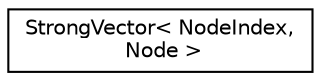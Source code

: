 digraph "Graphical Class Hierarchy"
{
 // LATEX_PDF_SIZE
  edge [fontname="Helvetica",fontsize="10",labelfontname="Helvetica",labelfontsize="10"];
  node [fontname="Helvetica",fontsize="10",shape=record];
  rankdir="LR";
  Node0 [label="StrongVector\< NodeIndex,\l Node \>",height=0.2,width=0.4,color="black", fillcolor="white", style="filled",URL="$classabsl_1_1_strong_vector.html",tooltip=" "];
}
